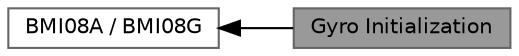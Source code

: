 digraph "Gyro Initialization"
{
 // LATEX_PDF_SIZE
  bgcolor="transparent";
  edge [fontname=Helvetica,fontsize=10,labelfontname=Helvetica,labelfontsize=10];
  node [fontname=Helvetica,fontsize=10,shape=box,height=0.2,width=0.4];
  rankdir=LR;
  Node2 [id="Node000002",label="BMI08A / BMI08G",height=0.2,width=0.4,color="grey40", fillcolor="white", style="filled",URL="$group__bmi08ag.html",tooltip=" "];
  Node1 [id="Node000001",label="Gyro Initialization",height=0.2,width=0.4,color="gray40", fillcolor="grey60", style="filled", fontcolor="black",tooltip="Initialize the sensor and device structure."];
  Node2->Node1 [shape=plaintext, dir="back", style="solid"];
}
